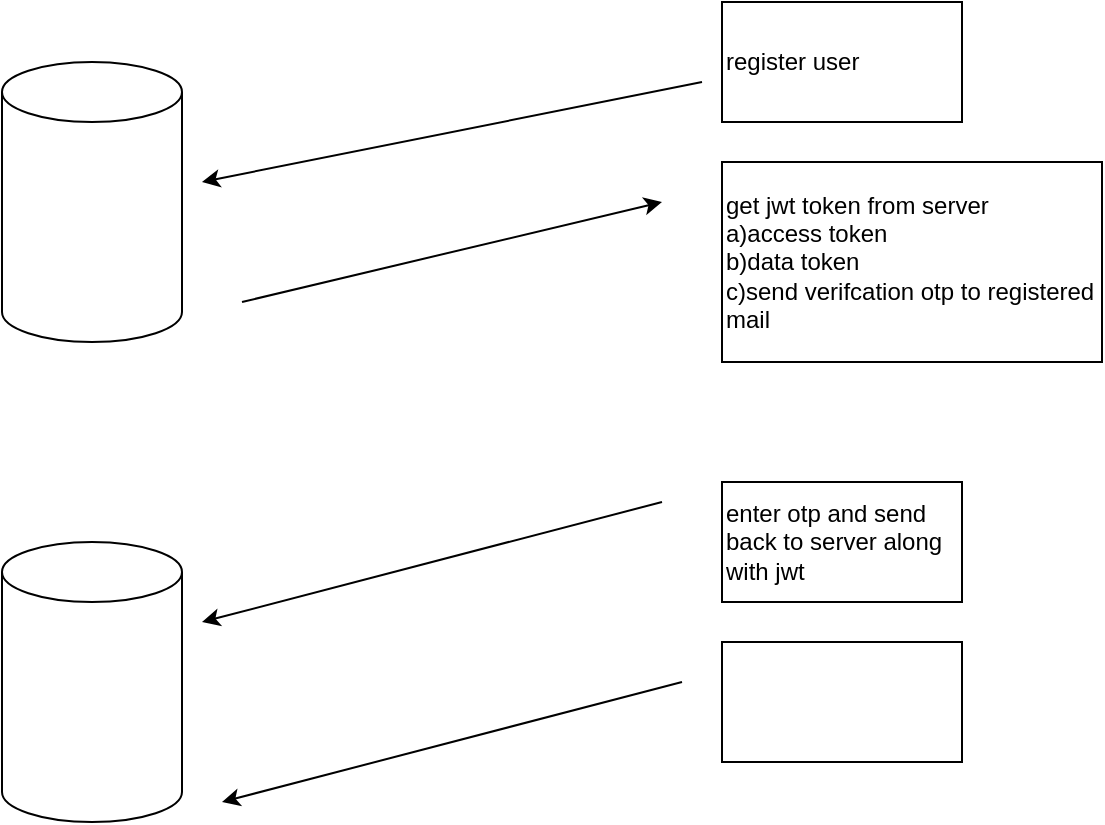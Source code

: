 <mxfile version="20.8.3" type="device"><diagram id="dWXQXMQwJ9CO78-_YtgI" name="Page-1"><mxGraphModel dx="1114" dy="616" grid="1" gridSize="10" guides="1" tooltips="1" connect="1" arrows="1" fold="1" page="1" pageScale="1" pageWidth="850" pageHeight="1100" math="0" shadow="0"><root><mxCell id="0"/><mxCell id="1" parent="0"/><mxCell id="IjM5hpk6LckWPVVRTh4u-1" value="" style="shape=cylinder3;whiteSpace=wrap;html=1;boundedLbl=1;backgroundOutline=1;size=15;" vertex="1" parent="1"><mxGeometry x="50" y="110" width="90" height="140" as="geometry"/></mxCell><mxCell id="IjM5hpk6LckWPVVRTh4u-3" value="" style="endArrow=classic;html=1;rounded=0;" edge="1" parent="1"><mxGeometry width="50" height="50" relative="1" as="geometry"><mxPoint x="400" y="120" as="sourcePoint"/><mxPoint x="150" y="170" as="targetPoint"/></mxGeometry></mxCell><mxCell id="IjM5hpk6LckWPVVRTh4u-4" value="register user" style="rounded=0;whiteSpace=wrap;html=1;align=left;" vertex="1" parent="1"><mxGeometry x="410" y="80" width="120" height="60" as="geometry"/></mxCell><mxCell id="IjM5hpk6LckWPVVRTh4u-5" value="" style="endArrow=classic;html=1;rounded=0;" edge="1" parent="1"><mxGeometry width="50" height="50" relative="1" as="geometry"><mxPoint x="170" y="230" as="sourcePoint"/><mxPoint x="380" y="180" as="targetPoint"/><Array as="points"/></mxGeometry></mxCell><mxCell id="IjM5hpk6LckWPVVRTh4u-6" value="get jwt token from server&lt;br&gt;a)access token&lt;br&gt;b)data token&lt;br&gt;c)send verifcation otp to registered mail" style="rounded=0;whiteSpace=wrap;html=1;align=left;" vertex="1" parent="1"><mxGeometry x="410" y="160" width="190" height="100" as="geometry"/></mxCell><mxCell id="IjM5hpk6LckWPVVRTh4u-8" value="" style="shape=cylinder3;whiteSpace=wrap;html=1;boundedLbl=1;backgroundOutline=1;size=15;" vertex="1" parent="1"><mxGeometry x="50" y="350" width="90" height="140" as="geometry"/></mxCell><mxCell id="IjM5hpk6LckWPVVRTh4u-10" value="enter otp and send back to server along with jwt" style="rounded=0;whiteSpace=wrap;html=1;align=left;" vertex="1" parent="1"><mxGeometry x="410" y="320" width="120" height="60" as="geometry"/></mxCell><mxCell id="IjM5hpk6LckWPVVRTh4u-11" value="" style="endArrow=classic;html=1;rounded=0;" edge="1" parent="1"><mxGeometry width="50" height="50" relative="1" as="geometry"><mxPoint x="380" y="330" as="sourcePoint"/><mxPoint x="150" y="390" as="targetPoint"/></mxGeometry></mxCell><mxCell id="IjM5hpk6LckWPVVRTh4u-12" value="" style="rounded=0;whiteSpace=wrap;html=1;align=left;" vertex="1" parent="1"><mxGeometry x="410" y="400" width="120" height="60" as="geometry"/></mxCell><mxCell id="IjM5hpk6LckWPVVRTh4u-13" value="" style="endArrow=classic;html=1;rounded=0;" edge="1" parent="1"><mxGeometry width="50" height="50" relative="1" as="geometry"><mxPoint x="390" y="420" as="sourcePoint"/><mxPoint x="160" y="480" as="targetPoint"/></mxGeometry></mxCell></root></mxGraphModel></diagram></mxfile>